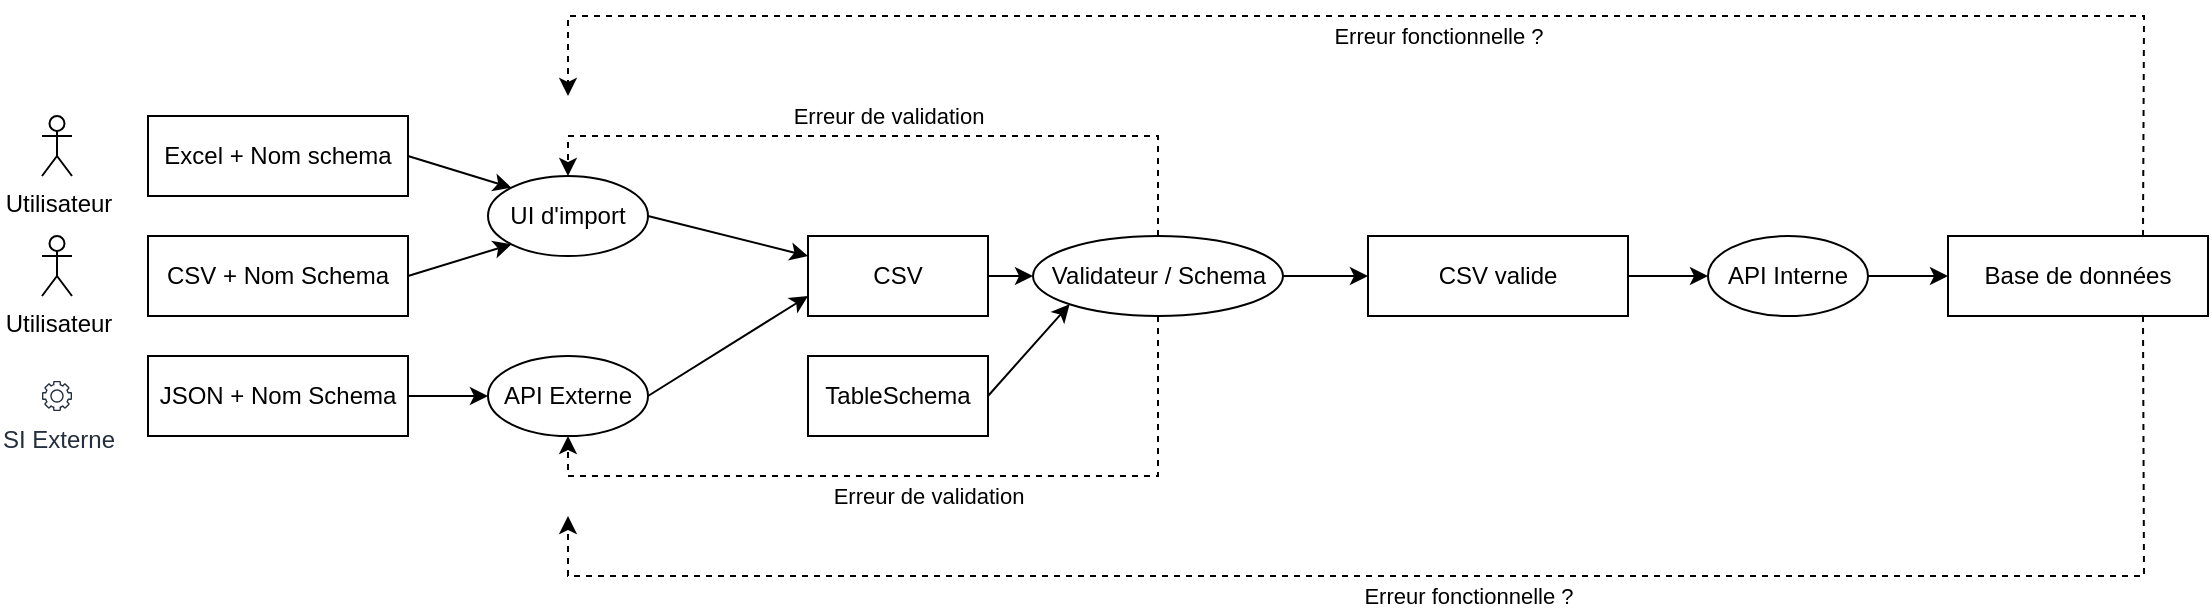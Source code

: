 <mxfile version="20.8.20" type="device" pages="5"><diagram name="Page-1" id="8YdELUABwPaGDXq4yQQc"><mxGraphModel dx="1194" dy="734" grid="1" gridSize="10" guides="1" tooltips="1" connect="1" arrows="1" fold="1" page="1" pageScale="1" pageWidth="827" pageHeight="1169" math="0" shadow="0"><root><mxCell id="0"/><mxCell id="1" parent="0"/><mxCell id="8DG0wCjtj7zLacKs4kEK-2" value="Excel + Nom schema" style="rounded=0;whiteSpace=wrap;html=1;" parent="1" vertex="1"><mxGeometry x="80" y="260" width="130" height="40" as="geometry"/></mxCell><mxCell id="8DG0wCjtj7zLacKs4kEK-29" value="CSV valide" style="rounded=0;whiteSpace=wrap;html=1;" parent="1" vertex="1"><mxGeometry x="690" y="320" width="130" height="40" as="geometry"/></mxCell><mxCell id="8DG0wCjtj7zLacKs4kEK-33" value="Base de données" style="rounded=0;whiteSpace=wrap;html=1;" parent="1" vertex="1"><mxGeometry x="980" y="320" width="130" height="40" as="geometry"/></mxCell><mxCell id="8DG0wCjtj7zLacKs4kEK-3" value="CSV + Nom Schema" style="rounded=0;whiteSpace=wrap;html=1;" parent="1" vertex="1"><mxGeometry x="80" y="320" width="130" height="40" as="geometry"/></mxCell><mxCell id="8DG0wCjtj7zLacKs4kEK-6" value="CSV" style="rounded=0;whiteSpace=wrap;html=1;" parent="1" vertex="1"><mxGeometry x="410" y="320" width="90" height="40" as="geometry"/></mxCell><mxCell id="8DG0wCjtj7zLacKs4kEK-16" value="TableSchema" style="rounded=0;whiteSpace=wrap;html=1;" parent="1" vertex="1"><mxGeometry x="410" y="380" width="90" height="40" as="geometry"/></mxCell><mxCell id="8DG0wCjtj7zLacKs4kEK-5" value="JSON + Nom Schema" style="rounded=0;whiteSpace=wrap;html=1;" parent="1" vertex="1"><mxGeometry x="80" y="380" width="130" height="40" as="geometry"/></mxCell><mxCell id="8DG0wCjtj7zLacKs4kEK-7" value="" style="endArrow=classic;html=1;rounded=0;exitX=1;exitY=0.5;exitDx=0;exitDy=0;entryX=0;entryY=0;entryDx=0;entryDy=0;" parent="1" source="8DG0wCjtj7zLacKs4kEK-2" target="8DG0wCjtj7zLacKs4kEK-12" edge="1"><mxGeometry width="50" height="50" relative="1" as="geometry"><mxPoint x="370" y="390" as="sourcePoint"/><mxPoint x="290" y="260" as="targetPoint"/></mxGeometry></mxCell><mxCell id="8DG0wCjtj7zLacKs4kEK-27" value="" style="endArrow=classic;html=1;rounded=0;exitX=1;exitY=0.5;exitDx=0;exitDy=0;entryX=0;entryY=0.5;entryDx=0;entryDy=0;" parent="1" source="8DG0wCjtj7zLacKs4kEK-17" target="8DG0wCjtj7zLacKs4kEK-29" edge="1"><mxGeometry width="50" height="50" relative="1" as="geometry"><mxPoint x="220" y="290" as="sourcePoint"/><mxPoint x="690" y="340" as="targetPoint"/></mxGeometry></mxCell><mxCell id="8DG0wCjtj7zLacKs4kEK-32" value="" style="endArrow=classic;html=1;rounded=0;exitX=1;exitY=0.5;exitDx=0;exitDy=0;entryX=0;entryY=0.5;entryDx=0;entryDy=0;" parent="1" source="8DG0wCjtj7zLacKs4kEK-29" target="8DG0wCjtj7zLacKs4kEK-31" edge="1"><mxGeometry width="50" height="50" relative="1" as="geometry"><mxPoint x="658" y="350" as="sourcePoint"/><mxPoint x="700" y="350" as="targetPoint"/></mxGeometry></mxCell><mxCell id="8DG0wCjtj7zLacKs4kEK-34" value="" style="endArrow=classic;html=1;rounded=0;exitX=1;exitY=0.5;exitDx=0;exitDy=0;entryX=0;entryY=0.5;entryDx=0;entryDy=0;" parent="1" source="8DG0wCjtj7zLacKs4kEK-31" target="8DG0wCjtj7zLacKs4kEK-33" edge="1"><mxGeometry width="50" height="50" relative="1" as="geometry"><mxPoint x="830" y="350" as="sourcePoint"/><mxPoint x="870" y="350" as="targetPoint"/></mxGeometry></mxCell><mxCell id="8DG0wCjtj7zLacKs4kEK-8" value="" style="endArrow=classic;html=1;rounded=0;exitX=1;exitY=0.5;exitDx=0;exitDy=0;entryX=0;entryY=1;entryDx=0;entryDy=0;" parent="1" source="8DG0wCjtj7zLacKs4kEK-3" target="8DG0wCjtj7zLacKs4kEK-12" edge="1"><mxGeometry width="50" height="50" relative="1" as="geometry"><mxPoint x="340" y="290" as="sourcePoint"/><mxPoint x="310" y="320" as="targetPoint"/></mxGeometry></mxCell><mxCell id="8DG0wCjtj7zLacKs4kEK-10" value="" style="endArrow=classic;html=1;rounded=0;entryX=0;entryY=0.5;entryDx=0;entryDy=0;exitX=1;exitY=0.5;exitDx=0;exitDy=0;" parent="1" source="8DG0wCjtj7zLacKs4kEK-5" target="8DG0wCjtj7zLacKs4kEK-13" edge="1"><mxGeometry width="50" height="50" relative="1" as="geometry"><mxPoint x="340" y="410" as="sourcePoint"/><mxPoint x="430" y="360" as="targetPoint"/></mxGeometry></mxCell><mxCell id="8DG0wCjtj7zLacKs4kEK-14" value="" style="endArrow=classic;html=1;rounded=0;entryX=0;entryY=0.75;entryDx=0;entryDy=0;exitX=1;exitY=0.5;exitDx=0;exitDy=0;" parent="1" source="8DG0wCjtj7zLacKs4kEK-13" target="8DG0wCjtj7zLacKs4kEK-6" edge="1"><mxGeometry width="50" height="50" relative="1" as="geometry"><mxPoint x="260" y="570" as="sourcePoint"/><mxPoint x="460" y="520" as="targetPoint"/></mxGeometry></mxCell><mxCell id="8DG0wCjtj7zLacKs4kEK-15" value="" style="endArrow=classic;html=1;rounded=0;entryX=0;entryY=0.25;entryDx=0;entryDy=0;exitX=1;exitY=0.5;exitDx=0;exitDy=0;" parent="1" source="8DG0wCjtj7zLacKs4kEK-12" target="8DG0wCjtj7zLacKs4kEK-6" edge="1"><mxGeometry width="50" height="50" relative="1" as="geometry"><mxPoint x="340" y="390" as="sourcePoint"/><mxPoint x="420" y="350" as="targetPoint"/></mxGeometry></mxCell><mxCell id="8DG0wCjtj7zLacKs4kEK-18" value="" style="endArrow=classic;html=1;rounded=0;entryX=0;entryY=1;entryDx=0;entryDy=0;exitX=1;exitY=0.5;exitDx=0;exitDy=0;" parent="1" source="8DG0wCjtj7zLacKs4kEK-16" target="8DG0wCjtj7zLacKs4kEK-17" edge="1"><mxGeometry width="50" height="50" relative="1" as="geometry"><mxPoint x="340" y="320" as="sourcePoint"/><mxPoint x="420" y="340" as="targetPoint"/></mxGeometry></mxCell><mxCell id="8DG0wCjtj7zLacKs4kEK-19" value="" style="endArrow=classic;html=1;rounded=0;entryX=0;entryY=0.5;entryDx=0;entryDy=0;exitX=1;exitY=0.5;exitDx=0;exitDy=0;" parent="1" source="8DG0wCjtj7zLacKs4kEK-6" target="8DG0wCjtj7zLacKs4kEK-17" edge="1"><mxGeometry width="50" height="50" relative="1" as="geometry"><mxPoint x="595" y="280" as="sourcePoint"/><mxPoint x="595" y="330" as="targetPoint"/></mxGeometry></mxCell><mxCell id="8DG0wCjtj7zLacKs4kEK-12" value="UI d'import" style="ellipse;whiteSpace=wrap;html=1;" parent="1" vertex="1"><mxGeometry x="250" y="290" width="80" height="40" as="geometry"/></mxCell><mxCell id="8DG0wCjtj7zLacKs4kEK-17" value="Validateur / Schema" style="ellipse;whiteSpace=wrap;html=1;" parent="1" vertex="1"><mxGeometry x="522.5" y="320" width="125" height="40" as="geometry"/></mxCell><mxCell id="8DG0wCjtj7zLacKs4kEK-13" value="API Externe" style="ellipse;whiteSpace=wrap;html=1;" parent="1" vertex="1"><mxGeometry x="250" y="380" width="80" height="40" as="geometry"/></mxCell><mxCell id="8DG0wCjtj7zLacKs4kEK-31" value="&lt;div&gt;API Interne&lt;/div&gt;" style="ellipse;whiteSpace=wrap;html=1;" parent="1" vertex="1"><mxGeometry x="860" y="320" width="80" height="40" as="geometry"/></mxCell><mxCell id="8DG0wCjtj7zLacKs4kEK-20" value="Utilisateur" style="shape=umlActor;verticalLabelPosition=bottom;verticalAlign=top;html=1;outlineConnect=0;aspect=fixed;" parent="1" vertex="1"><mxGeometry x="27" y="260" width="15" height="30" as="geometry"/></mxCell><mxCell id="8DG0wCjtj7zLacKs4kEK-22" value="Utilisateur" style="shape=umlActor;verticalLabelPosition=bottom;verticalAlign=top;html=1;outlineConnect=0;aspect=fixed;" parent="1" vertex="1"><mxGeometry x="27" y="320" width="15" height="30" as="geometry"/></mxCell><mxCell id="8DG0wCjtj7zLacKs4kEK-24" value="SI Externe" style="sketch=0;outlineConnect=0;fontColor=#232F3E;gradientColor=none;fillColor=#232F3D;strokeColor=none;dashed=0;verticalLabelPosition=bottom;verticalAlign=top;align=center;html=1;fontSize=12;fontStyle=0;aspect=fixed;pointerEvents=1;shape=mxgraph.aws4.gear;strokeWidth=1;" parent="1" vertex="1"><mxGeometry x="27" y="392.5" width="15" height="15" as="geometry"/></mxCell><mxCell id="8DG0wCjtj7zLacKs4kEK-25" value="Erreur de validation" style="endArrow=classic;html=1;rounded=0;entryX=0.5;entryY=0;entryDx=0;entryDy=0;exitX=0.5;exitY=0;exitDx=0;exitDy=0;dashed=1;" parent="1" source="8DG0wCjtj7zLacKs4kEK-17" target="8DG0wCjtj7zLacKs4kEK-12" edge="1"><mxGeometry x="0.014" y="-10" width="50" height="50" relative="1" as="geometry"><mxPoint x="570" y="442.5" as="sourcePoint"/><mxPoint x="620" y="392.5" as="targetPoint"/><Array as="points"><mxPoint x="585" y="270"/><mxPoint x="290" y="270"/></Array><mxPoint as="offset"/></mxGeometry></mxCell><mxCell id="8DG0wCjtj7zLacKs4kEK-26" value="Erreur de validation" style="endArrow=classic;html=1;rounded=0;entryX=0.5;entryY=1;entryDx=0;entryDy=0;exitX=0.5;exitY=1;exitDx=0;exitDy=0;dashed=1;" parent="1" source="8DG0wCjtj7zLacKs4kEK-17" target="8DG0wCjtj7zLacKs4kEK-13" edge="1"><mxGeometry x="-0.013" y="10" width="50" height="50" relative="1" as="geometry"><mxPoint x="639" y="336" as="sourcePoint"/><mxPoint x="300" y="300" as="targetPoint"/><Array as="points"><mxPoint x="585" y="440"/><mxPoint x="290" y="440"/></Array><mxPoint as="offset"/></mxGeometry></mxCell><mxCell id="8DG0wCjtj7zLacKs4kEK-35" value="Erreur fonctionnelle ?" style="endArrow=classic;html=1;rounded=0;exitX=0.75;exitY=1;exitDx=0;exitDy=0;dashed=1;" parent="1" source="8DG0wCjtj7zLacKs4kEK-33" edge="1"><mxGeometry x="-0.013" y="10" width="50" height="50" relative="1" as="geometry"><mxPoint x="595" y="370" as="sourcePoint"/><mxPoint x="290" y="460" as="targetPoint"/><Array as="points"><mxPoint x="1078" y="490"/><mxPoint x="290" y="490"/></Array><mxPoint as="offset"/></mxGeometry></mxCell><mxCell id="8DG0wCjtj7zLacKs4kEK-36" value="Erreur fonctionnelle ?" style="endArrow=classic;html=1;rounded=0;exitX=0.75;exitY=0;exitDx=0;exitDy=0;dashed=1;" parent="1" source="8DG0wCjtj7zLacKs4kEK-33" edge="1"><mxGeometry x="-0.013" y="10" width="50" height="50" relative="1" as="geometry"><mxPoint x="1078" y="80" as="sourcePoint"/><mxPoint x="290" y="250" as="targetPoint"/><Array as="points"><mxPoint x="1078" y="210"/><mxPoint x="290" y="210"/></Array><mxPoint as="offset"/></mxGeometry></mxCell></root></mxGraphModel></diagram><diagram name="Copy of Page-1" id="gmO-fipts1YGan292j3u"><mxGraphModel dx="1194" dy="734" grid="1" gridSize="10" guides="1" tooltips="1" connect="1" arrows="1" fold="1" page="1" pageScale="1" pageWidth="827" pageHeight="1169" math="0" shadow="0"><root><mxCell id="tznaN2Tlv0ZujPREHOSY-0"/><mxCell id="tznaN2Tlv0ZujPREHOSY-1" parent="tznaN2Tlv0ZujPREHOSY-0"/><mxCell id="IhmzN2Al29cmBSfJ8VG_-2" value="" style="rounded=1;whiteSpace=wrap;html=1;strokeWidth=1;opacity=50;fillColor=#ffe6cc;strokeColor=none;verticalAlign=top;spacingTop=-25;spacingLeft=55;" parent="tznaN2Tlv0ZujPREHOSY-1" vertex="1"><mxGeometry x="387.5" y="360" width="135" height="70" as="geometry"/></mxCell><mxCell id="IhmzN2Al29cmBSfJ8VG_-1" value="&lt;div&gt;PILOTE back-end&lt;br&gt;&lt;/div&gt;" style="rounded=1;whiteSpace=wrap;html=1;strokeWidth=1;opacity=50;fillColor=#d5e8d4;strokeColor=none;verticalAlign=top;spacingTop=-25;spacingLeft=55;" parent="tznaN2Tlv0ZujPREHOSY-1" vertex="1"><mxGeometry x="850" y="247.5" width="270" height="125" as="geometry"/></mxCell><mxCell id="IhmzN2Al29cmBSfJ8VG_-3" value="" style="rounded=1;whiteSpace=wrap;html=1;strokeWidth=1;opacity=50;fillColor=#e1d5e7;strokeColor=none;verticalAlign=top;spacingTop=-25;spacingLeft=55;" parent="tznaN2Tlv0ZujPREHOSY-1" vertex="1"><mxGeometry x="240" y="370" width="130" height="60" as="geometry"/></mxCell><mxCell id="IhmzN2Al29cmBSfJ8VG_-0" value="&lt;div&gt;PILOTE front-end&lt;br&gt;&lt;/div&gt;" style="rounded=1;whiteSpace=wrap;html=1;strokeWidth=1;opacity=50;fillColor=#ffe6cc;strokeColor=none;verticalAlign=top;spacingTop=-25;spacingLeft=55;" parent="tznaN2Tlv0ZujPREHOSY-1" vertex="1"><mxGeometry x="240" y="245" width="600" height="125" as="geometry"/></mxCell><mxCell id="tznaN2Tlv0ZujPREHOSY-2" value="Excel + Nom schema" style="rounded=0;whiteSpace=wrap;html=1;" parent="tznaN2Tlv0ZujPREHOSY-1" vertex="1"><mxGeometry x="80" y="260" width="130" height="40" as="geometry"/></mxCell><mxCell id="tznaN2Tlv0ZujPREHOSY-3" value="CSV valide" style="rounded=0;whiteSpace=wrap;html=1;" parent="tznaN2Tlv0ZujPREHOSY-1" vertex="1"><mxGeometry x="690" y="320" width="130" height="40" as="geometry"/></mxCell><mxCell id="tznaN2Tlv0ZujPREHOSY-4" value="Base de données" style="rounded=0;whiteSpace=wrap;html=1;" parent="tznaN2Tlv0ZujPREHOSY-1" vertex="1"><mxGeometry x="980" y="320" width="130" height="40" as="geometry"/></mxCell><mxCell id="tznaN2Tlv0ZujPREHOSY-5" value="CSV + Nom Schema" style="rounded=0;whiteSpace=wrap;html=1;" parent="tznaN2Tlv0ZujPREHOSY-1" vertex="1"><mxGeometry x="80" y="320" width="130" height="40" as="geometry"/></mxCell><mxCell id="tznaN2Tlv0ZujPREHOSY-6" value="CSV" style="rounded=0;whiteSpace=wrap;html=1;" parent="tznaN2Tlv0ZujPREHOSY-1" vertex="1"><mxGeometry x="410" y="320" width="90" height="40" as="geometry"/></mxCell><mxCell id="tznaN2Tlv0ZujPREHOSY-7" value="TableSchema" style="rounded=0;whiteSpace=wrap;html=1;" parent="tznaN2Tlv0ZujPREHOSY-1" vertex="1"><mxGeometry x="410" y="380" width="90" height="40" as="geometry"/></mxCell><mxCell id="tznaN2Tlv0ZujPREHOSY-8" value="JSON + Nom Schema" style="rounded=0;whiteSpace=wrap;html=1;" parent="tznaN2Tlv0ZujPREHOSY-1" vertex="1"><mxGeometry x="80" y="380" width="130" height="40" as="geometry"/></mxCell><mxCell id="tznaN2Tlv0ZujPREHOSY-9" value="" style="endArrow=classic;html=1;rounded=0;exitX=1;exitY=0.5;exitDx=0;exitDy=0;entryX=0;entryY=0;entryDx=0;entryDy=0;" parent="tznaN2Tlv0ZujPREHOSY-1" source="tznaN2Tlv0ZujPREHOSY-2" target="tznaN2Tlv0ZujPREHOSY-19" edge="1"><mxGeometry width="50" height="50" relative="1" as="geometry"><mxPoint x="370" y="390" as="sourcePoint"/><mxPoint x="290" y="260" as="targetPoint"/></mxGeometry></mxCell><mxCell id="tznaN2Tlv0ZujPREHOSY-10" value="" style="endArrow=classic;html=1;rounded=0;exitX=1;exitY=0.5;exitDx=0;exitDy=0;entryX=0;entryY=0.5;entryDx=0;entryDy=0;" parent="tznaN2Tlv0ZujPREHOSY-1" source="tznaN2Tlv0ZujPREHOSY-20" target="tznaN2Tlv0ZujPREHOSY-3" edge="1"><mxGeometry width="50" height="50" relative="1" as="geometry"><mxPoint x="220" y="290" as="sourcePoint"/><mxPoint x="690" y="340" as="targetPoint"/></mxGeometry></mxCell><mxCell id="tznaN2Tlv0ZujPREHOSY-11" value="" style="endArrow=classic;html=1;rounded=0;exitX=1;exitY=0.5;exitDx=0;exitDy=0;entryX=0;entryY=0.5;entryDx=0;entryDy=0;" parent="tznaN2Tlv0ZujPREHOSY-1" source="tznaN2Tlv0ZujPREHOSY-3" target="tznaN2Tlv0ZujPREHOSY-22" edge="1"><mxGeometry width="50" height="50" relative="1" as="geometry"><mxPoint x="658" y="350" as="sourcePoint"/><mxPoint x="700" y="350" as="targetPoint"/></mxGeometry></mxCell><mxCell id="tznaN2Tlv0ZujPREHOSY-12" value="" style="endArrow=classic;html=1;rounded=0;exitX=1;exitY=0.5;exitDx=0;exitDy=0;entryX=0;entryY=0.5;entryDx=0;entryDy=0;" parent="tznaN2Tlv0ZujPREHOSY-1" source="tznaN2Tlv0ZujPREHOSY-22" target="tznaN2Tlv0ZujPREHOSY-4" edge="1"><mxGeometry width="50" height="50" relative="1" as="geometry"><mxPoint x="830" y="350" as="sourcePoint"/><mxPoint x="870" y="350" as="targetPoint"/></mxGeometry></mxCell><mxCell id="tznaN2Tlv0ZujPREHOSY-13" value="" style="endArrow=classic;html=1;rounded=0;exitX=1;exitY=0.5;exitDx=0;exitDy=0;entryX=0;entryY=1;entryDx=0;entryDy=0;" parent="tznaN2Tlv0ZujPREHOSY-1" source="tznaN2Tlv0ZujPREHOSY-5" target="tznaN2Tlv0ZujPREHOSY-19" edge="1"><mxGeometry width="50" height="50" relative="1" as="geometry"><mxPoint x="340" y="290" as="sourcePoint"/><mxPoint x="310" y="320" as="targetPoint"/></mxGeometry></mxCell><mxCell id="tznaN2Tlv0ZujPREHOSY-14" value="" style="endArrow=classic;html=1;rounded=0;entryX=0;entryY=0.5;entryDx=0;entryDy=0;exitX=1;exitY=0.5;exitDx=0;exitDy=0;" parent="tznaN2Tlv0ZujPREHOSY-1" source="tznaN2Tlv0ZujPREHOSY-8" target="tznaN2Tlv0ZujPREHOSY-21" edge="1"><mxGeometry width="50" height="50" relative="1" as="geometry"><mxPoint x="340" y="410" as="sourcePoint"/><mxPoint x="430" y="360" as="targetPoint"/></mxGeometry></mxCell><mxCell id="tznaN2Tlv0ZujPREHOSY-15" value="" style="endArrow=classic;html=1;rounded=0;entryX=0;entryY=0.75;entryDx=0;entryDy=0;exitX=1;exitY=0.5;exitDx=0;exitDy=0;" parent="tznaN2Tlv0ZujPREHOSY-1" source="tznaN2Tlv0ZujPREHOSY-21" target="tznaN2Tlv0ZujPREHOSY-6" edge="1"><mxGeometry width="50" height="50" relative="1" as="geometry"><mxPoint x="260" y="570" as="sourcePoint"/><mxPoint x="460" y="520" as="targetPoint"/></mxGeometry></mxCell><mxCell id="tznaN2Tlv0ZujPREHOSY-16" value="" style="endArrow=classic;html=1;rounded=0;entryX=0;entryY=0.25;entryDx=0;entryDy=0;exitX=1;exitY=0.5;exitDx=0;exitDy=0;" parent="tznaN2Tlv0ZujPREHOSY-1" source="tznaN2Tlv0ZujPREHOSY-19" target="tznaN2Tlv0ZujPREHOSY-6" edge="1"><mxGeometry width="50" height="50" relative="1" as="geometry"><mxPoint x="340" y="390" as="sourcePoint"/><mxPoint x="420" y="350" as="targetPoint"/></mxGeometry></mxCell><mxCell id="tznaN2Tlv0ZujPREHOSY-17" value="" style="endArrow=classic;html=1;rounded=0;entryX=0;entryY=1;entryDx=0;entryDy=0;exitX=1;exitY=0.5;exitDx=0;exitDy=0;" parent="tznaN2Tlv0ZujPREHOSY-1" source="tznaN2Tlv0ZujPREHOSY-7" target="tznaN2Tlv0ZujPREHOSY-20" edge="1"><mxGeometry width="50" height="50" relative="1" as="geometry"><mxPoint x="340" y="320" as="sourcePoint"/><mxPoint x="420" y="340" as="targetPoint"/></mxGeometry></mxCell><mxCell id="tznaN2Tlv0ZujPREHOSY-18" value="" style="endArrow=classic;html=1;rounded=0;entryX=0;entryY=0.5;entryDx=0;entryDy=0;exitX=1;exitY=0.5;exitDx=0;exitDy=0;" parent="tznaN2Tlv0ZujPREHOSY-1" source="tznaN2Tlv0ZujPREHOSY-6" target="tznaN2Tlv0ZujPREHOSY-20" edge="1"><mxGeometry width="50" height="50" relative="1" as="geometry"><mxPoint x="595" y="280" as="sourcePoint"/><mxPoint x="595" y="330" as="targetPoint"/></mxGeometry></mxCell><mxCell id="tznaN2Tlv0ZujPREHOSY-19" value="UI d'import" style="ellipse;whiteSpace=wrap;html=1;" parent="tznaN2Tlv0ZujPREHOSY-1" vertex="1"><mxGeometry x="250" y="290" width="80" height="40" as="geometry"/></mxCell><mxCell id="tznaN2Tlv0ZujPREHOSY-20" value="Validateur / Schema" style="ellipse;whiteSpace=wrap;html=1;" parent="tznaN2Tlv0ZujPREHOSY-1" vertex="1"><mxGeometry x="522.5" y="320" width="125" height="40" as="geometry"/></mxCell><mxCell id="tznaN2Tlv0ZujPREHOSY-21" value="API Externe" style="ellipse;whiteSpace=wrap;html=1;" parent="tznaN2Tlv0ZujPREHOSY-1" vertex="1"><mxGeometry x="250" y="380" width="80" height="40" as="geometry"/></mxCell><mxCell id="tznaN2Tlv0ZujPREHOSY-22" value="&lt;div&gt;API Interne&lt;/div&gt;" style="ellipse;whiteSpace=wrap;html=1;" parent="tznaN2Tlv0ZujPREHOSY-1" vertex="1"><mxGeometry x="860" y="320" width="80" height="40" as="geometry"/></mxCell><mxCell id="tznaN2Tlv0ZujPREHOSY-23" value="Utilisateur" style="shape=umlActor;verticalLabelPosition=bottom;verticalAlign=top;html=1;outlineConnect=0;aspect=fixed;" parent="tznaN2Tlv0ZujPREHOSY-1" vertex="1"><mxGeometry x="27" y="260" width="15" height="30" as="geometry"/></mxCell><mxCell id="tznaN2Tlv0ZujPREHOSY-24" value="Utilisateur" style="shape=umlActor;verticalLabelPosition=bottom;verticalAlign=top;html=1;outlineConnect=0;aspect=fixed;" parent="tznaN2Tlv0ZujPREHOSY-1" vertex="1"><mxGeometry x="27" y="320" width="15" height="30" as="geometry"/></mxCell><mxCell id="tznaN2Tlv0ZujPREHOSY-25" value="SI Externe" style="sketch=0;outlineConnect=0;fontColor=#232F3E;gradientColor=none;fillColor=#232F3D;strokeColor=none;dashed=0;verticalLabelPosition=bottom;verticalAlign=top;align=center;html=1;fontSize=12;fontStyle=0;aspect=fixed;pointerEvents=1;shape=mxgraph.aws4.gear;strokeWidth=1;" parent="tznaN2Tlv0ZujPREHOSY-1" vertex="1"><mxGeometry x="27" y="392.5" width="15" height="15" as="geometry"/></mxCell><mxCell id="tznaN2Tlv0ZujPREHOSY-26" value="Erreur de validation" style="endArrow=classic;html=1;rounded=0;entryX=0.5;entryY=0;entryDx=0;entryDy=0;exitX=0.5;exitY=0;exitDx=0;exitDy=0;dashed=1;" parent="tznaN2Tlv0ZujPREHOSY-1" source="tznaN2Tlv0ZujPREHOSY-20" target="tznaN2Tlv0ZujPREHOSY-19" edge="1"><mxGeometry x="0.014" y="-10" width="50" height="50" relative="1" as="geometry"><mxPoint x="570" y="442.5" as="sourcePoint"/><mxPoint x="620" y="392.5" as="targetPoint"/><Array as="points"><mxPoint x="585" y="270"/><mxPoint x="290" y="270"/></Array><mxPoint as="offset"/></mxGeometry></mxCell><mxCell id="tznaN2Tlv0ZujPREHOSY-27" value="Erreur de validation" style="endArrow=classic;html=1;rounded=0;entryX=0.5;entryY=1;entryDx=0;entryDy=0;exitX=0.5;exitY=1;exitDx=0;exitDy=0;dashed=1;" parent="tznaN2Tlv0ZujPREHOSY-1" source="tznaN2Tlv0ZujPREHOSY-20" target="tznaN2Tlv0ZujPREHOSY-21" edge="1"><mxGeometry x="-0.013" y="10" width="50" height="50" relative="1" as="geometry"><mxPoint x="639" y="336" as="sourcePoint"/><mxPoint x="300" y="300" as="targetPoint"/><Array as="points"><mxPoint x="585" y="440"/><mxPoint x="290" y="440"/></Array><mxPoint as="offset"/></mxGeometry></mxCell><mxCell id="tznaN2Tlv0ZujPREHOSY-28" value="Erreur fonctionnelle ?" style="endArrow=classic;html=1;rounded=0;exitX=0.75;exitY=1;exitDx=0;exitDy=0;dashed=1;" parent="tznaN2Tlv0ZujPREHOSY-1" source="tznaN2Tlv0ZujPREHOSY-4" edge="1"><mxGeometry x="-0.013" y="10" width="50" height="50" relative="1" as="geometry"><mxPoint x="595" y="370" as="sourcePoint"/><mxPoint x="290" y="460" as="targetPoint"/><Array as="points"><mxPoint x="1078" y="490"/><mxPoint x="290" y="490"/></Array><mxPoint as="offset"/></mxGeometry></mxCell><mxCell id="tznaN2Tlv0ZujPREHOSY-29" value="Erreur fonctionnelle ?" style="endArrow=classic;html=1;rounded=0;exitX=0.75;exitY=0;exitDx=0;exitDy=0;dashed=1;" parent="tznaN2Tlv0ZujPREHOSY-1" source="tznaN2Tlv0ZujPREHOSY-4" edge="1"><mxGeometry x="-0.013" y="10" width="50" height="50" relative="1" as="geometry"><mxPoint x="1078" y="80" as="sourcePoint"/><mxPoint x="290" y="250" as="targetPoint"/><Array as="points"><mxPoint x="1078" y="210"/><mxPoint x="290" y="210"/></Array><mxPoint as="offset"/></mxGeometry></mxCell></root></mxGraphModel></diagram><diagram name="Périmètre du POC" id="we-kLPcGvBRlaH1FtHF8"><mxGraphModel dx="1194" dy="734" grid="1" gridSize="10" guides="1" tooltips="1" connect="1" arrows="1" fold="1" page="1" pageScale="1" pageWidth="827" pageHeight="1169" math="0" shadow="0"><root><mxCell id="iAGFrxguKSAc1Ns1Lroi-0"/><mxCell id="iAGFrxguKSAc1Ns1Lroi-1" parent="iAGFrxguKSAc1Ns1Lroi-0"/><mxCell id="adugyNC9QhBE9vz_xQNw-0" value="" style="rounded=0;whiteSpace=wrap;html=1;strokeWidth=1;fillColor=#C0D1BF;strokeColor=none;opacity=20;" parent="iAGFrxguKSAc1Ns1Lroi-1" vertex="1"><mxGeometry x="70" y="150" width="1060" height="390" as="geometry"/></mxCell><mxCell id="adugyNC9QhBE9vz_xQNw-2" value="Périmètre complet" style="rounded=0;whiteSpace=wrap;html=1;strokeWidth=1;fillColor=#C0D1BF;strokeColor=none;opacity=20;" parent="iAGFrxguKSAc1Ns1Lroi-1" vertex="1"><mxGeometry x="430" y="610" width="160" height="40" as="geometry"/></mxCell><mxCell id="UfVzfJ4jD-cTC93A5h6_-0" value="" style="rounded=0;whiteSpace=wrap;html=1;strokeWidth=1;fillColor=#d5e8d4;strokeColor=none;opacity=50;" parent="iAGFrxguKSAc1Ns1Lroi-1" vertex="1"><mxGeometry x="70" y="312" width="170" height="58" as="geometry"/></mxCell><mxCell id="q_dmQgCwqiKLKWRLgE7H-0" value="POC - périmètre 2" style="rounded=0;whiteSpace=wrap;html=1;strokeWidth=1;fillColor=#d5e8d4;strokeColor=none;opacity=50;" parent="iAGFrxguKSAc1Ns1Lroi-1" vertex="1"><mxGeometry x="250" y="610" width="160" height="40" as="geometry"/></mxCell><mxCell id="UfVzfJ4jD-cTC93A5h6_-1" value="" style="rounded=0;whiteSpace=wrap;html=1;strokeWidth=1;fillColor=#d5e8d4;strokeColor=none;opacity=50;" parent="iAGFrxguKSAc1Ns1Lroi-1" vertex="1"><mxGeometry x="240" y="280" width="130" height="90" as="geometry"/></mxCell><mxCell id="UfVzfJ4jD-cTC93A5h6_-2" value="" style="rounded=0;whiteSpace=wrap;html=1;strokeWidth=1;fillColor=#C0D1BF;strokeColor=none;opacity=50;" parent="iAGFrxguKSAc1Ns1Lroi-1" vertex="1"><mxGeometry x="370" y="280" width="290" height="150" as="geometry"/></mxCell><mxCell id="adugyNC9QhBE9vz_xQNw-1" value="POC - périmètre 1" style="rounded=0;whiteSpace=wrap;html=1;strokeWidth=1;fillColor=#C0D1BF;strokeColor=none;opacity=50;" parent="iAGFrxguKSAc1Ns1Lroi-1" vertex="1"><mxGeometry x="70" y="610" width="160" height="40" as="geometry"/></mxCell><mxCell id="iAGFrxguKSAc1Ns1Lroi-2" value="Excel + Nom schema" style="rounded=0;whiteSpace=wrap;html=1;" parent="iAGFrxguKSAc1Ns1Lroi-1" vertex="1"><mxGeometry x="80" y="260" width="130" height="40" as="geometry"/></mxCell><mxCell id="iAGFrxguKSAc1Ns1Lroi-3" value="CSV valide" style="rounded=0;whiteSpace=wrap;html=1;" parent="iAGFrxguKSAc1Ns1Lroi-1" vertex="1"><mxGeometry x="690" y="320" width="130" height="40" as="geometry"/></mxCell><mxCell id="iAGFrxguKSAc1Ns1Lroi-4" value="Base de données" style="rounded=0;whiteSpace=wrap;html=1;" parent="iAGFrxguKSAc1Ns1Lroi-1" vertex="1"><mxGeometry x="980" y="320" width="130" height="40" as="geometry"/></mxCell><mxCell id="iAGFrxguKSAc1Ns1Lroi-5" value="CSV + Nom Schema" style="rounded=0;whiteSpace=wrap;html=1;" parent="iAGFrxguKSAc1Ns1Lroi-1" vertex="1"><mxGeometry x="80" y="320" width="130" height="40" as="geometry"/></mxCell><mxCell id="iAGFrxguKSAc1Ns1Lroi-6" value="CSV" style="rounded=0;whiteSpace=wrap;html=1;" parent="iAGFrxguKSAc1Ns1Lroi-1" vertex="1"><mxGeometry x="410" y="320" width="90" height="40" as="geometry"/></mxCell><mxCell id="iAGFrxguKSAc1Ns1Lroi-7" value="TableSchema" style="rounded=0;whiteSpace=wrap;html=1;" parent="iAGFrxguKSAc1Ns1Lroi-1" vertex="1"><mxGeometry x="410" y="380" width="90" height="40" as="geometry"/></mxCell><mxCell id="iAGFrxguKSAc1Ns1Lroi-8" value="JSON + Nom Schema" style="rounded=0;whiteSpace=wrap;html=1;" parent="iAGFrxguKSAc1Ns1Lroi-1" vertex="1"><mxGeometry x="80" y="380" width="130" height="40" as="geometry"/></mxCell><mxCell id="iAGFrxguKSAc1Ns1Lroi-9" value="" style="endArrow=classic;html=1;rounded=0;exitX=1;exitY=0.5;exitDx=0;exitDy=0;entryX=0;entryY=0;entryDx=0;entryDy=0;" parent="iAGFrxguKSAc1Ns1Lroi-1" source="iAGFrxguKSAc1Ns1Lroi-2" target="iAGFrxguKSAc1Ns1Lroi-19" edge="1"><mxGeometry width="50" height="50" relative="1" as="geometry"><mxPoint x="370" y="390" as="sourcePoint"/><mxPoint x="290" y="260" as="targetPoint"/></mxGeometry></mxCell><mxCell id="iAGFrxguKSAc1Ns1Lroi-10" value="" style="endArrow=classic;html=1;rounded=0;exitX=1;exitY=0.5;exitDx=0;exitDy=0;entryX=0;entryY=0.5;entryDx=0;entryDy=0;" parent="iAGFrxguKSAc1Ns1Lroi-1" source="iAGFrxguKSAc1Ns1Lroi-20" target="iAGFrxguKSAc1Ns1Lroi-3" edge="1"><mxGeometry width="50" height="50" relative="1" as="geometry"><mxPoint x="220" y="290" as="sourcePoint"/><mxPoint x="690" y="340" as="targetPoint"/></mxGeometry></mxCell><mxCell id="iAGFrxguKSAc1Ns1Lroi-11" value="" style="endArrow=classic;html=1;rounded=0;exitX=1;exitY=0.5;exitDx=0;exitDy=0;entryX=0;entryY=0.5;entryDx=0;entryDy=0;" parent="iAGFrxguKSAc1Ns1Lroi-1" source="iAGFrxguKSAc1Ns1Lroi-3" target="iAGFrxguKSAc1Ns1Lroi-22" edge="1"><mxGeometry width="50" height="50" relative="1" as="geometry"><mxPoint x="658" y="350" as="sourcePoint"/><mxPoint x="700" y="350" as="targetPoint"/></mxGeometry></mxCell><mxCell id="iAGFrxguKSAc1Ns1Lroi-12" value="" style="endArrow=classic;html=1;rounded=0;exitX=1;exitY=0.5;exitDx=0;exitDy=0;entryX=0;entryY=0.5;entryDx=0;entryDy=0;" parent="iAGFrxguKSAc1Ns1Lroi-1" source="iAGFrxguKSAc1Ns1Lroi-22" target="iAGFrxguKSAc1Ns1Lroi-4" edge="1"><mxGeometry width="50" height="50" relative="1" as="geometry"><mxPoint x="830" y="350" as="sourcePoint"/><mxPoint x="870" y="350" as="targetPoint"/></mxGeometry></mxCell><mxCell id="iAGFrxguKSAc1Ns1Lroi-13" value="" style="endArrow=classic;html=1;rounded=0;exitX=1;exitY=0.5;exitDx=0;exitDy=0;entryX=0;entryY=1;entryDx=0;entryDy=0;" parent="iAGFrxguKSAc1Ns1Lroi-1" source="iAGFrxguKSAc1Ns1Lroi-5" target="iAGFrxguKSAc1Ns1Lroi-19" edge="1"><mxGeometry width="50" height="50" relative="1" as="geometry"><mxPoint x="340" y="290" as="sourcePoint"/><mxPoint x="310" y="320" as="targetPoint"/></mxGeometry></mxCell><mxCell id="iAGFrxguKSAc1Ns1Lroi-14" value="" style="endArrow=classic;html=1;rounded=0;entryX=0;entryY=0.5;entryDx=0;entryDy=0;exitX=1;exitY=0.5;exitDx=0;exitDy=0;" parent="iAGFrxguKSAc1Ns1Lroi-1" source="iAGFrxguKSAc1Ns1Lroi-8" target="iAGFrxguKSAc1Ns1Lroi-21" edge="1"><mxGeometry width="50" height="50" relative="1" as="geometry"><mxPoint x="340" y="410" as="sourcePoint"/><mxPoint x="430" y="360" as="targetPoint"/></mxGeometry></mxCell><mxCell id="iAGFrxguKSAc1Ns1Lroi-15" value="" style="endArrow=classic;html=1;rounded=0;entryX=0;entryY=0.75;entryDx=0;entryDy=0;exitX=1;exitY=0.5;exitDx=0;exitDy=0;" parent="iAGFrxguKSAc1Ns1Lroi-1" source="iAGFrxguKSAc1Ns1Lroi-21" target="iAGFrxguKSAc1Ns1Lroi-6" edge="1"><mxGeometry width="50" height="50" relative="1" as="geometry"><mxPoint x="260" y="570" as="sourcePoint"/><mxPoint x="460" y="520" as="targetPoint"/></mxGeometry></mxCell><mxCell id="iAGFrxguKSAc1Ns1Lroi-16" value="" style="endArrow=classic;html=1;rounded=0;entryX=0;entryY=0.25;entryDx=0;entryDy=0;exitX=1;exitY=0.5;exitDx=0;exitDy=0;" parent="iAGFrxguKSAc1Ns1Lroi-1" source="iAGFrxguKSAc1Ns1Lroi-19" target="iAGFrxguKSAc1Ns1Lroi-6" edge="1"><mxGeometry width="50" height="50" relative="1" as="geometry"><mxPoint x="340" y="390" as="sourcePoint"/><mxPoint x="420" y="350" as="targetPoint"/></mxGeometry></mxCell><mxCell id="iAGFrxguKSAc1Ns1Lroi-17" value="" style="endArrow=classic;html=1;rounded=0;entryX=0;entryY=1;entryDx=0;entryDy=0;exitX=1;exitY=0.5;exitDx=0;exitDy=0;" parent="iAGFrxguKSAc1Ns1Lroi-1" source="iAGFrxguKSAc1Ns1Lroi-7" target="iAGFrxguKSAc1Ns1Lroi-20" edge="1"><mxGeometry width="50" height="50" relative="1" as="geometry"><mxPoint x="340" y="320" as="sourcePoint"/><mxPoint x="420" y="340" as="targetPoint"/></mxGeometry></mxCell><mxCell id="iAGFrxguKSAc1Ns1Lroi-18" value="" style="endArrow=classic;html=1;rounded=0;entryX=0;entryY=0.5;entryDx=0;entryDy=0;exitX=1;exitY=0.5;exitDx=0;exitDy=0;" parent="iAGFrxguKSAc1Ns1Lroi-1" source="iAGFrxguKSAc1Ns1Lroi-6" target="iAGFrxguKSAc1Ns1Lroi-20" edge="1"><mxGeometry width="50" height="50" relative="1" as="geometry"><mxPoint x="595" y="280" as="sourcePoint"/><mxPoint x="595" y="330" as="targetPoint"/></mxGeometry></mxCell><mxCell id="iAGFrxguKSAc1Ns1Lroi-19" value="UI d'import" style="ellipse;whiteSpace=wrap;html=1;" parent="iAGFrxguKSAc1Ns1Lroi-1" vertex="1"><mxGeometry x="250" y="290" width="80" height="40" as="geometry"/></mxCell><mxCell id="iAGFrxguKSAc1Ns1Lroi-20" value="Validateur / Schema" style="ellipse;whiteSpace=wrap;html=1;" parent="iAGFrxguKSAc1Ns1Lroi-1" vertex="1"><mxGeometry x="522.5" y="320" width="125" height="40" as="geometry"/></mxCell><mxCell id="iAGFrxguKSAc1Ns1Lroi-21" value="API Externe" style="ellipse;whiteSpace=wrap;html=1;" parent="iAGFrxguKSAc1Ns1Lroi-1" vertex="1"><mxGeometry x="250" y="380" width="80" height="40" as="geometry"/></mxCell><mxCell id="iAGFrxguKSAc1Ns1Lroi-22" value="&lt;div&gt;API Interne&lt;/div&gt;" style="ellipse;whiteSpace=wrap;html=1;" parent="iAGFrxguKSAc1Ns1Lroi-1" vertex="1"><mxGeometry x="860" y="320" width="80" height="40" as="geometry"/></mxCell><mxCell id="iAGFrxguKSAc1Ns1Lroi-23" value="Utilisateur" style="shape=umlActor;verticalLabelPosition=bottom;verticalAlign=top;html=1;outlineConnect=0;aspect=fixed;" parent="iAGFrxguKSAc1Ns1Lroi-1" vertex="1"><mxGeometry x="27" y="260" width="15" height="30" as="geometry"/></mxCell><mxCell id="iAGFrxguKSAc1Ns1Lroi-24" value="Utilisateur" style="shape=umlActor;verticalLabelPosition=bottom;verticalAlign=top;html=1;outlineConnect=0;aspect=fixed;" parent="iAGFrxguKSAc1Ns1Lroi-1" vertex="1"><mxGeometry x="27" y="320" width="15" height="30" as="geometry"/></mxCell><mxCell id="iAGFrxguKSAc1Ns1Lroi-25" value="SI Externe" style="sketch=0;outlineConnect=0;fontColor=#232F3E;gradientColor=none;fillColor=#232F3D;strokeColor=none;dashed=0;verticalLabelPosition=bottom;verticalAlign=top;align=center;html=1;fontSize=12;fontStyle=0;aspect=fixed;pointerEvents=1;shape=mxgraph.aws4.gear;strokeWidth=1;" parent="iAGFrxguKSAc1Ns1Lroi-1" vertex="1"><mxGeometry x="27" y="392.5" width="15" height="15" as="geometry"/></mxCell><mxCell id="iAGFrxguKSAc1Ns1Lroi-26" value="Erreur de validation" style="endArrow=classic;html=1;rounded=0;entryX=0.5;entryY=0;entryDx=0;entryDy=0;exitX=0.5;exitY=0;exitDx=0;exitDy=0;dashed=1;" parent="iAGFrxguKSAc1Ns1Lroi-1" source="iAGFrxguKSAc1Ns1Lroi-20" target="iAGFrxguKSAc1Ns1Lroi-19" edge="1"><mxGeometry x="0.014" y="-10" width="50" height="50" relative="1" as="geometry"><mxPoint x="570" y="442.5" as="sourcePoint"/><mxPoint x="620" y="392.5" as="targetPoint"/><Array as="points"><mxPoint x="585" y="270"/><mxPoint x="290" y="270"/></Array><mxPoint as="offset"/></mxGeometry></mxCell><mxCell id="iAGFrxguKSAc1Ns1Lroi-27" value="Erreur de validation" style="endArrow=classic;html=1;rounded=0;entryX=0.5;entryY=1;entryDx=0;entryDy=0;exitX=0.5;exitY=1;exitDx=0;exitDy=0;dashed=1;" parent="iAGFrxguKSAc1Ns1Lroi-1" source="iAGFrxguKSAc1Ns1Lroi-20" target="iAGFrxguKSAc1Ns1Lroi-21" edge="1"><mxGeometry x="-0.013" y="10" width="50" height="50" relative="1" as="geometry"><mxPoint x="639" y="336" as="sourcePoint"/><mxPoint x="300" y="300" as="targetPoint"/><Array as="points"><mxPoint x="585" y="440"/><mxPoint x="290" y="440"/></Array><mxPoint as="offset"/></mxGeometry></mxCell><mxCell id="iAGFrxguKSAc1Ns1Lroi-28" value="Erreur fonctionnelle ?" style="endArrow=classic;html=1;rounded=0;exitX=0.75;exitY=1;exitDx=0;exitDy=0;dashed=1;" parent="iAGFrxguKSAc1Ns1Lroi-1" source="iAGFrxguKSAc1Ns1Lroi-4" edge="1"><mxGeometry x="-0.013" y="10" width="50" height="50" relative="1" as="geometry"><mxPoint x="595" y="370" as="sourcePoint"/><mxPoint x="290" y="460" as="targetPoint"/><Array as="points"><mxPoint x="1078" y="490"/><mxPoint x="290" y="490"/></Array><mxPoint as="offset"/></mxGeometry></mxCell><mxCell id="iAGFrxguKSAc1Ns1Lroi-29" value="Erreur fonctionnelle ?" style="endArrow=classic;html=1;rounded=0;exitX=0.75;exitY=0;exitDx=0;exitDy=0;dashed=1;" parent="iAGFrxguKSAc1Ns1Lroi-1" source="iAGFrxguKSAc1Ns1Lroi-4" edge="1"><mxGeometry x="-0.013" y="10" width="50" height="50" relative="1" as="geometry"><mxPoint x="1078" y="80" as="sourcePoint"/><mxPoint x="290" y="250" as="targetPoint"/><Array as="points"><mxPoint x="1078" y="210"/><mxPoint x="290" y="210"/></Array><mxPoint as="offset"/></mxGeometry></mxCell></root></mxGraphModel></diagram><diagram name="with_errors" id="bMNVJin4CrwdV2fLz8Ye"><mxGraphModel dx="1711" dy="544" grid="1" gridSize="10" guides="1" tooltips="1" connect="1" arrows="1" fold="1" page="1" pageScale="1" pageWidth="827" pageHeight="1169" math="0" shadow="0"><root><mxCell id="LMwrLNK4luPhQKT1thzv-0"/><mxCell id="LMwrLNK4luPhQKT1thzv-1" parent="LMwrLNK4luPhQKT1thzv-0"/><mxCell id="hfhUP_r6ksHclbHj0uun-0" value="" style="endArrow=none;html=1;rounded=0;entryX=0;entryY=0;entryDx=0;entryDy=0;exitX=1;exitY=0.5;exitDx=0;exitDy=0;startArrow=classic;startFill=1;endFill=0;" edge="1" parent="LMwrLNK4luPhQKT1thzv-1"><mxGeometry width="50" height="50" relative="1" as="geometry"><mxPoint x="215" y="317" as="sourcePoint"/><mxPoint x="260" y="333" as="targetPoint"/></mxGeometry></mxCell><mxCell id="OcoBd39PaVo_JU02DHnJ-1" value="" style="rounded=1;whiteSpace=wrap;html=1;fontSize=16;fillColor=#808080;opacity=20;" vertex="1" parent="LMwrLNK4luPhQKT1thzv-1"><mxGeometry x="280" y="520" width="580" height="180" as="geometry"/></mxCell><mxCell id="LMwrLNK4luPhQKT1thzv-2" value="Excel + Nom schema" style="rounded=0;whiteSpace=wrap;html=1;" vertex="1" parent="LMwrLNK4luPhQKT1thzv-1"><mxGeometry x="-30" y="250" width="130" height="40" as="geometry"/></mxCell><mxCell id="xoDqM5o-0Q4BXHOqQB23-16" value="Format de données" style="rounded=0;whiteSpace=wrap;html=1;" vertex="1" parent="LMwrLNK4luPhQKT1thzv-1"><mxGeometry x="340" y="570" width="130" height="40" as="geometry"/></mxCell><mxCell id="LMwrLNK4luPhQKT1thzv-5" value="CSV + Nom Schema" style="rounded=0;whiteSpace=wrap;html=1;" vertex="1" parent="LMwrLNK4luPhQKT1thzv-1"><mxGeometry x="-30" y="310" width="130" height="40" as="geometry"/></mxCell><mxCell id="LMwrLNK4luPhQKT1thzv-6" value="CSV" style="rounded=0;whiteSpace=wrap;html=1;" vertex="1" parent="LMwrLNK4luPhQKT1thzv-1"><mxGeometry x="380" y="320" width="90" height="40" as="geometry"/></mxCell><mxCell id="xoDqM5o-0Q4BXHOqQB23-10" value="Données dans la db" style="rounded=0;whiteSpace=wrap;html=1;" vertex="1" parent="LMwrLNK4luPhQKT1thzv-1"><mxGeometry x="1140" y="320" width="90" height="40" as="geometry"/></mxCell><mxCell id="LMwrLNK4luPhQKT1thzv-8" value="JSON + Nom Schema" style="rounded=0;whiteSpace=wrap;html=1;" vertex="1" parent="LMwrLNK4luPhQKT1thzv-1"><mxGeometry x="-30" y="440" width="130" height="40" as="geometry"/></mxCell><mxCell id="LMwrLNK4luPhQKT1thzv-9" value="" style="endArrow=classic;html=1;rounded=0;exitX=1;exitY=0.5;exitDx=0;exitDy=0;entryX=0;entryY=0;entryDx=0;entryDy=0;" edge="1" parent="LMwrLNK4luPhQKT1thzv-1" source="LMwrLNK4luPhQKT1thzv-2" target="LMwrLNK4luPhQKT1thzv-19"><mxGeometry width="50" height="50" relative="1" as="geometry"><mxPoint x="370" y="390" as="sourcePoint"/><mxPoint x="290" y="260" as="targetPoint"/></mxGeometry></mxCell><mxCell id="LMwrLNK4luPhQKT1thzv-10" value="" style="endArrow=classic;html=1;rounded=0;exitX=1;exitY=0.5;exitDx=0;exitDy=0;entryX=0;entryY=0.5;entryDx=0;entryDy=0;" edge="1" parent="LMwrLNK4luPhQKT1thzv-1" source="LMwrLNK4luPhQKT1thzv-20" target="xoDqM5o-0Q4BXHOqQB23-4"><mxGeometry width="50" height="50" relative="1" as="geometry"><mxPoint x="220" y="290" as="sourcePoint"/><mxPoint x="690" y="340.0" as="targetPoint"/></mxGeometry></mxCell><mxCell id="LMwrLNK4luPhQKT1thzv-11" value="" style="endArrow=classic;html=1;rounded=0;exitX=1;exitY=0.5;exitDx=0;exitDy=0;entryX=0;entryY=0.5;entryDx=0;entryDy=0;" edge="1" parent="LMwrLNK4luPhQKT1thzv-1" source="xoDqM5o-0Q4BXHOqQB23-4" target="LMwrLNK4luPhQKT1thzv-22"><mxGeometry width="50" height="50" relative="1" as="geometry"><mxPoint x="820" y="340.0" as="sourcePoint"/><mxPoint x="700" y="350" as="targetPoint"/></mxGeometry></mxCell><mxCell id="LMwrLNK4luPhQKT1thzv-12" value="" style="endArrow=classic;html=1;rounded=0;exitX=1;exitY=0.5;exitDx=0;exitDy=0;entryX=0;entryY=0.5;entryDx=0;entryDy=0;" edge="1" parent="LMwrLNK4luPhQKT1thzv-1" source="LMwrLNK4luPhQKT1thzv-22" target="xoDqM5o-0Q4BXHOqQB23-8"><mxGeometry width="50" height="50" relative="1" as="geometry"><mxPoint x="830" y="350" as="sourcePoint"/><mxPoint x="980" y="340" as="targetPoint"/></mxGeometry></mxCell><mxCell id="LMwrLNK4luPhQKT1thzv-13" value="" style="endArrow=classic;html=1;rounded=0;exitX=1;exitY=0.5;exitDx=0;exitDy=0;entryX=0;entryY=1;entryDx=0;entryDy=0;" edge="1" parent="LMwrLNK4luPhQKT1thzv-1" source="LMwrLNK4luPhQKT1thzv-5" target="LMwrLNK4luPhQKT1thzv-19"><mxGeometry width="50" height="50" relative="1" as="geometry"><mxPoint x="340" y="290" as="sourcePoint"/><mxPoint x="310" y="320" as="targetPoint"/></mxGeometry></mxCell><mxCell id="LMwrLNK4luPhQKT1thzv-14" value="" style="endArrow=classic;html=1;rounded=0;entryX=0;entryY=1;entryDx=0;entryDy=0;exitX=1;exitY=0.5;exitDx=0;exitDy=0;" edge="1" parent="LMwrLNK4luPhQKT1thzv-1" source="LMwrLNK4luPhQKT1thzv-8" target="LMwrLNK4luPhQKT1thzv-21"><mxGeometry width="50" height="50" relative="1" as="geometry"><mxPoint x="340" y="410" as="sourcePoint"/><mxPoint x="430" y="360" as="targetPoint"/></mxGeometry></mxCell><mxCell id="LMwrLNK4luPhQKT1thzv-15" value="" style="endArrow=classic;html=1;rounded=0;entryX=0;entryY=0.5;entryDx=0;entryDy=0;exitX=1;exitY=0.5;exitDx=0;exitDy=0;" edge="1" parent="LMwrLNK4luPhQKT1thzv-1" source="LMwrLNK4luPhQKT1thzv-21" target="LMwrLNK4luPhQKT1thzv-6"><mxGeometry width="50" height="50" relative="1" as="geometry"><mxPoint x="260" y="570" as="sourcePoint"/><mxPoint x="460" y="520" as="targetPoint"/></mxGeometry></mxCell><mxCell id="xoDqM5o-0Q4BXHOqQB23-11" value="" style="endArrow=classic;html=1;rounded=0;entryX=0;entryY=0.5;entryDx=0;entryDy=0;exitX=1;exitY=0.5;exitDx=0;exitDy=0;" edge="1" target="xoDqM5o-0Q4BXHOqQB23-10" parent="LMwrLNK4luPhQKT1thzv-1"><mxGeometry width="50" height="50" relative="1" as="geometry"><mxPoint x="1070" y="340" as="sourcePoint"/><mxPoint x="1220" y="520" as="targetPoint"/></mxGeometry></mxCell><mxCell id="LMwrLNK4luPhQKT1thzv-16" value="" style="endArrow=classic;html=1;rounded=0;entryX=0;entryY=0;entryDx=0;entryDy=0;exitX=1;exitY=0.5;exitDx=0;exitDy=0;" edge="1" parent="LMwrLNK4luPhQKT1thzv-1" source="LMwrLNK4luPhQKT1thzv-19" target="LMwrLNK4luPhQKT1thzv-21"><mxGeometry width="50" height="50" relative="1" as="geometry"><mxPoint x="340" y="390" as="sourcePoint"/><mxPoint x="420" y="350" as="targetPoint"/></mxGeometry></mxCell><mxCell id="LMwrLNK4luPhQKT1thzv-17" value="" style="endArrow=classic;html=1;rounded=0;entryX=0.5;entryY=1;entryDx=0;entryDy=0;exitX=0.5;exitY=0;exitDx=0;exitDy=0;" edge="1" parent="LMwrLNK4luPhQKT1thzv-1" source="xoDqM5o-0Q4BXHOqQB23-12" target="LMwrLNK4luPhQKT1thzv-20"><mxGeometry width="50" height="50" relative="1" as="geometry"><mxPoint x="585" y="410" as="sourcePoint"/><mxPoint x="420" y="340" as="targetPoint"/></mxGeometry></mxCell><mxCell id="xoDqM5o-0Q4BXHOqQB23-1" value="" style="endArrow=classic;html=1;rounded=0;entryX=0.5;entryY=1;entryDx=0;entryDy=0;exitX=0.5;exitY=0;exitDx=0;exitDy=0;" edge="1" source="xoDqM5o-0Q4BXHOqQB23-13" parent="LMwrLNK4luPhQKT1thzv-1" target="xoDqM5o-0Q4BXHOqQB23-4"><mxGeometry width="50" height="50" relative="1" as="geometry"><mxPoint x="750" y="410" as="sourcePoint"/><mxPoint x="741" y="450" as="targetPoint"/></mxGeometry></mxCell><mxCell id="xoDqM5o-0Q4BXHOqQB23-3" value="" style="endArrow=classic;html=1;rounded=0;entryX=0.5;entryY=1;entryDx=0;entryDy=0;exitX=0.5;exitY=0;exitDx=0;exitDy=0;" edge="1" source="xoDqM5o-0Q4BXHOqQB23-14" parent="LMwrLNK4luPhQKT1thzv-1" target="LMwrLNK4luPhQKT1thzv-22"><mxGeometry width="50" height="50" relative="1" as="geometry"><mxPoint x="900" y="410" as="sourcePoint"/><mxPoint x="911" y="450" as="targetPoint"/></mxGeometry></mxCell><mxCell id="LMwrLNK4luPhQKT1thzv-18" value="" style="endArrow=classic;html=1;rounded=0;entryX=0;entryY=0.5;entryDx=0;entryDy=0;exitX=1;exitY=0.5;exitDx=0;exitDy=0;" edge="1" parent="LMwrLNK4luPhQKT1thzv-1" source="LMwrLNK4luPhQKT1thzv-6" target="LMwrLNK4luPhQKT1thzv-20"><mxGeometry width="50" height="50" relative="1" as="geometry"><mxPoint x="595" y="280" as="sourcePoint"/><mxPoint x="595" y="330" as="targetPoint"/></mxGeometry></mxCell><mxCell id="LMwrLNK4luPhQKT1thzv-19" value="UI d'import" style="ellipse;whiteSpace=wrap;html=1;fillColor=#d5e8d4;strokeColor=#82b366;" vertex="1" parent="LMwrLNK4luPhQKT1thzv-1"><mxGeometry x="137" y="290" width="80" height="40" as="geometry"/></mxCell><mxCell id="LMwrLNK4luPhQKT1thzv-20" value="Validateur / Schema" style="ellipse;whiteSpace=wrap;html=1;fillColor=#d5e8d4;strokeColor=#82b366;" vertex="1" parent="LMwrLNK4luPhQKT1thzv-1"><mxGeometry x="522.5" y="320" width="125" height="40" as="geometry"/></mxCell><mxCell id="LMwrLNK4luPhQKT1thzv-21" value="API Import" style="ellipse;whiteSpace=wrap;html=1;fillColor=#f8cecc;strokeColor=#b85450;" vertex="1" parent="LMwrLNK4luPhQKT1thzv-1"><mxGeometry x="250" y="320" width="80" height="40" as="geometry"/></mxCell><mxCell id="xoDqM5o-0Q4BXHOqQB23-18" value="Brique logicielle" style="ellipse;whiteSpace=wrap;html=1;" vertex="1" parent="LMwrLNK4luPhQKT1thzv-1"><mxGeometry x="510" y="570" width="80" height="40" as="geometry"/></mxCell><mxCell id="LMwrLNK4luPhQKT1thzv-22" value="Code spécifique ?" style="ellipse;whiteSpace=wrap;html=1;fontSize=11;fillColor=#f8cecc;strokeColor=#b85450;" vertex="1" parent="LMwrLNK4luPhQKT1thzv-1"><mxGeometry x="860" y="320" width="80" height="40" as="geometry"/></mxCell><mxCell id="xoDqM5o-0Q4BXHOqQB23-8" value="Base de données" style="ellipse;whiteSpace=wrap;html=1;fontSize=11;fillColor=#d5e8d4;strokeColor=#82b366;" vertex="1" parent="LMwrLNK4luPhQKT1thzv-1"><mxGeometry x="990" y="320" width="100" height="40" as="geometry"/></mxCell><mxCell id="xoDqM5o-0Q4BXHOqQB23-4" value="Code spécifique ?" style="ellipse;whiteSpace=wrap;html=1;fontSize=11;fillColor=#ffe6cc;strokeColor=#d79b00;" vertex="1" parent="LMwrLNK4luPhQKT1thzv-1"><mxGeometry x="710" y="320" width="80" height="40" as="geometry"/></mxCell><mxCell id="LMwrLNK4luPhQKT1thzv-23" value="Utilisateur" style="shape=umlActor;verticalLabelPosition=bottom;verticalAlign=top;html=1;outlineConnect=0;aspect=fixed;" vertex="1" parent="LMwrLNK4luPhQKT1thzv-1"><mxGeometry x="-80" y="250" width="15" height="30" as="geometry"/></mxCell><mxCell id="LMwrLNK4luPhQKT1thzv-24" value="Utilisateur" style="shape=umlActor;verticalLabelPosition=bottom;verticalAlign=top;html=1;outlineConnect=0;aspect=fixed;" vertex="1" parent="LMwrLNK4luPhQKT1thzv-1"><mxGeometry x="-80" y="310" width="15" height="30" as="geometry"/></mxCell><mxCell id="LMwrLNK4luPhQKT1thzv-25" value="SI Externe" style="sketch=0;outlineConnect=0;fontColor=#232F3E;gradientColor=none;fillColor=#232F3D;strokeColor=none;dashed=0;verticalLabelPosition=bottom;verticalAlign=top;align=center;html=1;fontSize=12;fontStyle=0;aspect=fixed;pointerEvents=1;shape=mxgraph.aws4.gear;strokeWidth=1;" vertex="1" parent="LMwrLNK4luPhQKT1thzv-1"><mxGeometry x="-80" y="452.5" width="15" height="15" as="geometry"/></mxCell><mxCell id="LMwrLNK4luPhQKT1thzv-26" value="Erreur validation &lt;b&gt;statique (1.)&lt;br&gt;&lt;/b&gt;" style="endArrow=classic;html=1;rounded=0;entryX=0.5;entryY=0;entryDx=0;entryDy=0;exitX=0.5;exitY=0;exitDx=0;exitDy=0;dashed=1;" edge="1" parent="LMwrLNK4luPhQKT1thzv-1" source="LMwrLNK4luPhQKT1thzv-20" target="LMwrLNK4luPhQKT1thzv-21"><mxGeometry x="0.014" y="-10" width="50" height="50" relative="1" as="geometry"><mxPoint x="570" y="442.5" as="sourcePoint"/><mxPoint x="620" y="392.5" as="targetPoint"/><Array as="points"><mxPoint x="585" y="270"/><mxPoint x="290" y="270"/></Array><mxPoint as="offset"/></mxGeometry></mxCell><mxCell id="LMwrLNK4luPhQKT1thzv-29" value="Erreur &lt;b&gt;existence (2.1)&lt;/b&gt;" style="endArrow=classic;html=1;rounded=0;exitX=0.5;exitY=0;exitDx=0;exitDy=0;dashed=1;" edge="1" parent="LMwrLNK4luPhQKT1thzv-1" source="xoDqM5o-0Q4BXHOqQB23-8"><mxGeometry x="-0.013" y="10" width="50" height="50" relative="1" as="geometry"><mxPoint x="1045" y="320" as="sourcePoint"/><mxPoint x="290" y="160" as="targetPoint"/><Array as="points"><mxPoint x="1040" y="120"/><mxPoint x="290" y="120"/></Array><mxPoint as="offset"/></mxGeometry></mxCell><mxCell id="xoDqM5o-0Q4BXHOqQB23-5" value="Erreur &lt;b&gt;autorisation (2.2)&lt;/b&gt;" style="endArrow=classic;html=1;rounded=0;exitX=0.5;exitY=0;exitDx=0;exitDy=0;dashed=1;" edge="1" parent="LMwrLNK4luPhQKT1thzv-1" source="xoDqM5o-0Q4BXHOqQB23-4"><mxGeometry x="-0.013" y="10" width="50" height="50" relative="1" as="geometry"><mxPoint x="1088" y="330" as="sourcePoint"/><mxPoint x="290" y="260" as="targetPoint"/><Array as="points"><mxPoint x="750" y="220"/><mxPoint x="290" y="220"/></Array><mxPoint as="offset"/></mxGeometry></mxCell><mxCell id="xoDqM5o-0Q4BXHOqQB23-6" value="Erreur &lt;b&gt;analytique (2.3)&lt;/b&gt;" style="endArrow=classic;html=1;rounded=0;exitX=0.5;exitY=0;exitDx=0;exitDy=0;dashed=1;" edge="1" parent="LMwrLNK4luPhQKT1thzv-1" source="LMwrLNK4luPhQKT1thzv-22"><mxGeometry x="-0.013" y="10" width="50" height="50" relative="1" as="geometry"><mxPoint x="750" y="270" as="sourcePoint"/><mxPoint x="290" y="210" as="targetPoint"/><Array as="points"><mxPoint x="900" y="170"/><mxPoint x="290" y="170"/></Array><mxPoint as="offset"/></mxGeometry></mxCell><mxCell id="xoDqM5o-0Q4BXHOqQB23-12" value="TableSchema" style="shape=parallelogram;perimeter=parallelogramPerimeter;whiteSpace=wrap;html=1;fixedSize=1;fontSize=11;fillColor=#d5e8d4;strokeColor=#82b366;" vertex="1" parent="LMwrLNK4luPhQKT1thzv-1"><mxGeometry x="525" y="390" width="120" height="30" as="geometry"/></mxCell><mxCell id="xoDqM5o-0Q4BXHOqQB23-20" value="&lt;div&gt;Ressource&lt;/div&gt;&lt;div&gt;nécessaire&lt;/div&gt;" style="shape=parallelogram;perimeter=parallelogramPerimeter;whiteSpace=wrap;html=1;fixedSize=1;fontSize=11;" vertex="1" parent="LMwrLNK4luPhQKT1thzv-1"><mxGeometry x="620" y="575" width="120" height="30" as="geometry"/></mxCell><mxCell id="xoDqM5o-0Q4BXHOqQB23-13" value="Keycloak/Roles" style="shape=parallelogram;perimeter=parallelogramPerimeter;whiteSpace=wrap;html=1;fixedSize=1;fontSize=11;fillColor=#ffe6cc;strokeColor=#d79b00;" vertex="1" parent="LMwrLNK4luPhQKT1thzv-1"><mxGeometry x="690" y="390" width="120" height="30" as="geometry"/></mxCell><mxCell id="xoDqM5o-0Q4BXHOqQB23-14" value="&lt;div&gt;Règles&lt;/div&gt;&lt;div&gt;analytiques&lt;/div&gt;" style="shape=parallelogram;perimeter=parallelogramPerimeter;whiteSpace=wrap;html=1;fixedSize=1;fontSize=11;fillColor=#f8cecc;strokeColor=#b85450;" vertex="1" parent="LMwrLNK4luPhQKT1thzv-1"><mxGeometry x="840" y="390" width="120" height="30" as="geometry"/></mxCell><mxCell id="xoDqM5o-0Q4BXHOqQB23-15" value="" style="curved=1;endArrow=classic;html=1;rounded=0;fontSize=11;exitX=1;exitY=0;exitDx=0;exitDy=0;entryX=0;entryY=0;entryDx=0;entryDy=0;fillColor=#d5e8d4;strokeColor=#82b366;strokeWidth=2;" edge="1" parent="LMwrLNK4luPhQKT1thzv-1" source="LMwrLNK4luPhQKT1thzv-19" target="LMwrLNK4luPhQKT1thzv-20"><mxGeometry width="50" height="50" relative="1" as="geometry"><mxPoint x="450" y="340" as="sourcePoint"/><mxPoint x="500" y="290" as="targetPoint"/><Array as="points"><mxPoint x="390" y="260"/></Array></mxGeometry></mxCell><mxCell id="xoDqM5o-0Q4BXHOqQB23-22" value="Simple" style="rounded=1;whiteSpace=wrap;html=1;fontSize=11;fillColor=#d5e8d4;strokeColor=#82b366;" vertex="1" parent="LMwrLNK4luPhQKT1thzv-1"><mxGeometry x="520" y="635" width="60" height="30" as="geometry"/></mxCell><mxCell id="xoDqM5o-0Q4BXHOqQB23-24" value="Complexe mais nécessaire" style="rounded=1;whiteSpace=wrap;html=1;fontSize=11;fillColor=#ffe6cc;strokeColor=#d79b00;" vertex="1" parent="LMwrLNK4luPhQKT1thzv-1"><mxGeometry x="600" y="635" width="90" height="30" as="geometry"/></mxCell><mxCell id="xoDqM5o-0Q4BXHOqQB23-25" value="Complexe non nécessaire" style="rounded=1;whiteSpace=wrap;html=1;fontSize=11;fillColor=#f8cecc;strokeColor=#b85450;" vertex="1" parent="LMwrLNK4luPhQKT1thzv-1"><mxGeometry x="708.5" y="635" width="90" height="30" as="geometry"/></mxCell><mxCell id="xoDqM5o-0Q4BXHOqQB23-23" value="Complexité de mise en place:" style="text;html=1;align=center;verticalAlign=middle;resizable=0;points=[];autosize=1;strokeColor=none;fillColor=none;fontSize=13;" vertex="1" parent="LMwrLNK4luPhQKT1thzv-1"><mxGeometry x="330" y="635" width="190" height="30" as="geometry"/></mxCell><mxCell id="OcoBd39PaVo_JU02DHnJ-0" value="Légende:" style="text;html=1;align=center;verticalAlign=middle;resizable=0;points=[];autosize=1;strokeColor=none;fillColor=none;fontSize=16;fontStyle=1" vertex="1" parent="LMwrLNK4luPhQKT1thzv-1"><mxGeometry x="290" y="530" width="90" height="30" as="geometry"/></mxCell></root></mxGraphModel></diagram><diagram name="with_errors_perim" id="hDUH2eaaTtlXkiazKEKO"><mxGraphModel dx="1650" dy="506" grid="1" gridSize="10" guides="1" tooltips="1" connect="1" arrows="1" fold="1" page="1" pageScale="1" pageWidth="827" pageHeight="1169" math="0" shadow="0"><root><mxCell id="GXzz0VthW_FZpKVXqWKr-0"/><mxCell id="GXzz0VthW_FZpKVXqWKr-1" parent="GXzz0VthW_FZpKVXqWKr-0"/><mxCell id="GXzz0VthW_FZpKVXqWKr-46" value="Périmètre du POC" style="rounded=0;whiteSpace=wrap;html=1;fontSize=13;strokeColor=none;fillColor=#B92EFF;opacity=20;verticalAlign=bottom;" vertex="1" parent="GXzz0VthW_FZpKVXqWKr-1"><mxGeometry x="-40" y="240" width="700" height="190" as="geometry"/></mxCell><mxCell id="GXzz0VthW_FZpKVXqWKr-2" value="" style="rounded=1;whiteSpace=wrap;html=1;fontSize=16;fillColor=#808080;opacity=20;" vertex="1" parent="GXzz0VthW_FZpKVXqWKr-1"><mxGeometry x="280" y="520" width="580" height="180" as="geometry"/></mxCell><mxCell id="GXzz0VthW_FZpKVXqWKr-3" value="Excel + Nom schema" style="rounded=0;whiteSpace=wrap;html=1;" vertex="1" parent="GXzz0VthW_FZpKVXqWKr-1"><mxGeometry x="-30" y="250" width="130" height="40" as="geometry"/></mxCell><mxCell id="GXzz0VthW_FZpKVXqWKr-4" value="Format de données" style="rounded=0;whiteSpace=wrap;html=1;" vertex="1" parent="GXzz0VthW_FZpKVXqWKr-1"><mxGeometry x="340" y="570" width="130" height="40" as="geometry"/></mxCell><mxCell id="GXzz0VthW_FZpKVXqWKr-5" value="CSV + Nom Schema" style="rounded=0;whiteSpace=wrap;html=1;" vertex="1" parent="GXzz0VthW_FZpKVXqWKr-1"><mxGeometry x="-30" y="310" width="130" height="40" as="geometry"/></mxCell><mxCell id="GXzz0VthW_FZpKVXqWKr-6" value="CSV" style="rounded=0;whiteSpace=wrap;html=1;" vertex="1" parent="GXzz0VthW_FZpKVXqWKr-1"><mxGeometry x="380" y="320" width="90" height="40" as="geometry"/></mxCell><mxCell id="GXzz0VthW_FZpKVXqWKr-7" value="Données dans la db" style="rounded=0;whiteSpace=wrap;html=1;" vertex="1" parent="GXzz0VthW_FZpKVXqWKr-1"><mxGeometry x="1140" y="320" width="90" height="40" as="geometry"/></mxCell><mxCell id="GXzz0VthW_FZpKVXqWKr-8" value="JSON + Nom Schema" style="rounded=0;whiteSpace=wrap;html=1;" vertex="1" parent="GXzz0VthW_FZpKVXqWKr-1"><mxGeometry x="-30" y="440" width="130" height="40" as="geometry"/></mxCell><mxCell id="GXzz0VthW_FZpKVXqWKr-9" value="" style="endArrow=classic;html=1;rounded=0;exitX=1;exitY=0.5;exitDx=0;exitDy=0;entryX=0;entryY=0;entryDx=0;entryDy=0;" edge="1" parent="GXzz0VthW_FZpKVXqWKr-1" source="GXzz0VthW_FZpKVXqWKr-3" target="GXzz0VthW_FZpKVXqWKr-22"><mxGeometry width="50" height="50" relative="1" as="geometry"><mxPoint x="370" y="390" as="sourcePoint"/><mxPoint x="290" y="260" as="targetPoint"/></mxGeometry></mxCell><mxCell id="GXzz0VthW_FZpKVXqWKr-10" value="" style="endArrow=classic;html=1;rounded=0;exitX=1;exitY=0.5;exitDx=0;exitDy=0;entryX=0;entryY=0.5;entryDx=0;entryDy=0;" edge="1" parent="GXzz0VthW_FZpKVXqWKr-1" source="GXzz0VthW_FZpKVXqWKr-23" target="GXzz0VthW_FZpKVXqWKr-28"><mxGeometry width="50" height="50" relative="1" as="geometry"><mxPoint x="220" y="290" as="sourcePoint"/><mxPoint x="690" y="340.0" as="targetPoint"/></mxGeometry></mxCell><mxCell id="GXzz0VthW_FZpKVXqWKr-11" value="" style="endArrow=classic;html=1;rounded=0;exitX=1;exitY=0.5;exitDx=0;exitDy=0;entryX=0;entryY=0.5;entryDx=0;entryDy=0;" edge="1" parent="GXzz0VthW_FZpKVXqWKr-1" source="GXzz0VthW_FZpKVXqWKr-28" target="GXzz0VthW_FZpKVXqWKr-26"><mxGeometry width="50" height="50" relative="1" as="geometry"><mxPoint x="820" y="340.0" as="sourcePoint"/><mxPoint x="700" y="350" as="targetPoint"/></mxGeometry></mxCell><mxCell id="GXzz0VthW_FZpKVXqWKr-12" value="" style="endArrow=classic;html=1;rounded=0;exitX=1;exitY=0.5;exitDx=0;exitDy=0;entryX=0;entryY=0.5;entryDx=0;entryDy=0;" edge="1" parent="GXzz0VthW_FZpKVXqWKr-1" source="GXzz0VthW_FZpKVXqWKr-26" target="GXzz0VthW_FZpKVXqWKr-27"><mxGeometry width="50" height="50" relative="1" as="geometry"><mxPoint x="830" y="350" as="sourcePoint"/><mxPoint x="980" y="340" as="targetPoint"/></mxGeometry></mxCell><mxCell id="GXzz0VthW_FZpKVXqWKr-13" value="" style="endArrow=classic;html=1;rounded=0;exitX=1;exitY=0.5;exitDx=0;exitDy=0;entryX=0;entryY=1;entryDx=0;entryDy=0;" edge="1" parent="GXzz0VthW_FZpKVXqWKr-1" source="GXzz0VthW_FZpKVXqWKr-5" target="GXzz0VthW_FZpKVXqWKr-22"><mxGeometry width="50" height="50" relative="1" as="geometry"><mxPoint x="340" y="290" as="sourcePoint"/><mxPoint x="310" y="320" as="targetPoint"/></mxGeometry></mxCell><mxCell id="GXzz0VthW_FZpKVXqWKr-14" value="" style="endArrow=classic;html=1;rounded=0;entryX=0;entryY=1;entryDx=0;entryDy=0;exitX=1;exitY=0.5;exitDx=0;exitDy=0;" edge="1" parent="GXzz0VthW_FZpKVXqWKr-1" source="GXzz0VthW_FZpKVXqWKr-8" target="GXzz0VthW_FZpKVXqWKr-24"><mxGeometry width="50" height="50" relative="1" as="geometry"><mxPoint x="340" y="410" as="sourcePoint"/><mxPoint x="430" y="360" as="targetPoint"/></mxGeometry></mxCell><mxCell id="GXzz0VthW_FZpKVXqWKr-15" value="" style="endArrow=classic;html=1;rounded=0;entryX=0;entryY=0.5;entryDx=0;entryDy=0;exitX=1;exitY=0.5;exitDx=0;exitDy=0;" edge="1" parent="GXzz0VthW_FZpKVXqWKr-1" source="GXzz0VthW_FZpKVXqWKr-24" target="GXzz0VthW_FZpKVXqWKr-6"><mxGeometry width="50" height="50" relative="1" as="geometry"><mxPoint x="260" y="570" as="sourcePoint"/><mxPoint x="460" y="520" as="targetPoint"/></mxGeometry></mxCell><mxCell id="GXzz0VthW_FZpKVXqWKr-16" value="" style="endArrow=classic;html=1;rounded=0;entryX=0;entryY=0.5;entryDx=0;entryDy=0;exitX=1;exitY=0.5;exitDx=0;exitDy=0;" edge="1" parent="GXzz0VthW_FZpKVXqWKr-1" target="GXzz0VthW_FZpKVXqWKr-7"><mxGeometry width="50" height="50" relative="1" as="geometry"><mxPoint x="1070" y="340" as="sourcePoint"/><mxPoint x="1220" y="520" as="targetPoint"/></mxGeometry></mxCell><mxCell id="GXzz0VthW_FZpKVXqWKr-17" value="" style="endArrow=classic;html=1;rounded=0;entryX=0;entryY=0;entryDx=0;entryDy=0;exitX=1;exitY=0.5;exitDx=0;exitDy=0;" edge="1" parent="GXzz0VthW_FZpKVXqWKr-1" source="GXzz0VthW_FZpKVXqWKr-22" target="GXzz0VthW_FZpKVXqWKr-24"><mxGeometry width="50" height="50" relative="1" as="geometry"><mxPoint x="340" y="390" as="sourcePoint"/><mxPoint x="420" y="350" as="targetPoint"/></mxGeometry></mxCell><mxCell id="SdWhXO8N-T4M1pOubYth-1" value="" style="endArrow=none;html=1;rounded=0;entryX=0;entryY=0;entryDx=0;entryDy=0;exitX=1;exitY=0.5;exitDx=0;exitDy=0;startArrow=classic;startFill=1;endFill=0;" edge="1" parent="GXzz0VthW_FZpKVXqWKr-1"><mxGeometry width="50" height="50" relative="1" as="geometry"><mxPoint x="215" y="317" as="sourcePoint"/><mxPoint x="260" y="333" as="targetPoint"/></mxGeometry></mxCell><mxCell id="GXzz0VthW_FZpKVXqWKr-18" value="" style="endArrow=classic;html=1;rounded=0;entryX=0.5;entryY=1;entryDx=0;entryDy=0;exitX=0.5;exitY=0;exitDx=0;exitDy=0;" edge="1" parent="GXzz0VthW_FZpKVXqWKr-1" source="GXzz0VthW_FZpKVXqWKr-36" target="GXzz0VthW_FZpKVXqWKr-23"><mxGeometry width="50" height="50" relative="1" as="geometry"><mxPoint x="585" y="410" as="sourcePoint"/><mxPoint x="420" y="340" as="targetPoint"/></mxGeometry></mxCell><mxCell id="GXzz0VthW_FZpKVXqWKr-19" value="" style="endArrow=classic;html=1;rounded=0;entryX=0.5;entryY=1;entryDx=0;entryDy=0;exitX=0.5;exitY=0;exitDx=0;exitDy=0;" edge="1" parent="GXzz0VthW_FZpKVXqWKr-1" source="GXzz0VthW_FZpKVXqWKr-38" target="GXzz0VthW_FZpKVXqWKr-28"><mxGeometry width="50" height="50" relative="1" as="geometry"><mxPoint x="750" y="410" as="sourcePoint"/><mxPoint x="741" y="450" as="targetPoint"/></mxGeometry></mxCell><mxCell id="GXzz0VthW_FZpKVXqWKr-20" value="" style="endArrow=classic;html=1;rounded=0;entryX=0.5;entryY=1;entryDx=0;entryDy=0;exitX=0.5;exitY=0;exitDx=0;exitDy=0;" edge="1" parent="GXzz0VthW_FZpKVXqWKr-1" source="GXzz0VthW_FZpKVXqWKr-39" target="GXzz0VthW_FZpKVXqWKr-26"><mxGeometry width="50" height="50" relative="1" as="geometry"><mxPoint x="900" y="410" as="sourcePoint"/><mxPoint x="911" y="450" as="targetPoint"/></mxGeometry></mxCell><mxCell id="GXzz0VthW_FZpKVXqWKr-21" value="" style="endArrow=classic;html=1;rounded=0;entryX=0;entryY=0.5;entryDx=0;entryDy=0;exitX=1;exitY=0.5;exitDx=0;exitDy=0;" edge="1" parent="GXzz0VthW_FZpKVXqWKr-1" source="GXzz0VthW_FZpKVXqWKr-6" target="GXzz0VthW_FZpKVXqWKr-23"><mxGeometry width="50" height="50" relative="1" as="geometry"><mxPoint x="595" y="280" as="sourcePoint"/><mxPoint x="595" y="330" as="targetPoint"/></mxGeometry></mxCell><mxCell id="GXzz0VthW_FZpKVXqWKr-22" value="UI d'import" style="ellipse;whiteSpace=wrap;html=1;fillColor=#d5e8d4;strokeColor=#82b366;" vertex="1" parent="GXzz0VthW_FZpKVXqWKr-1"><mxGeometry x="137" y="290" width="80" height="40" as="geometry"/></mxCell><mxCell id="GXzz0VthW_FZpKVXqWKr-23" value="Validateur / Schema" style="ellipse;whiteSpace=wrap;html=1;fillColor=#d5e8d4;strokeColor=#82b366;" vertex="1" parent="GXzz0VthW_FZpKVXqWKr-1"><mxGeometry x="522.5" y="320" width="125" height="40" as="geometry"/></mxCell><mxCell id="GXzz0VthW_FZpKVXqWKr-24" value="API Import" style="ellipse;whiteSpace=wrap;html=1;fillColor=#f8cecc;strokeColor=#b85450;" vertex="1" parent="GXzz0VthW_FZpKVXqWKr-1"><mxGeometry x="250" y="320" width="80" height="40" as="geometry"/></mxCell><mxCell id="GXzz0VthW_FZpKVXqWKr-25" value="Brique logicielle" style="ellipse;whiteSpace=wrap;html=1;" vertex="1" parent="GXzz0VthW_FZpKVXqWKr-1"><mxGeometry x="510" y="570" width="80" height="40" as="geometry"/></mxCell><mxCell id="GXzz0VthW_FZpKVXqWKr-26" value="Code spécifique ?" style="ellipse;whiteSpace=wrap;html=1;fontSize=11;fillColor=#f8cecc;strokeColor=#b85450;" vertex="1" parent="GXzz0VthW_FZpKVXqWKr-1"><mxGeometry x="860" y="320" width="80" height="40" as="geometry"/></mxCell><mxCell id="GXzz0VthW_FZpKVXqWKr-27" value="Base de données" style="ellipse;whiteSpace=wrap;html=1;fontSize=11;fillColor=#d5e8d4;strokeColor=#82b366;" vertex="1" parent="GXzz0VthW_FZpKVXqWKr-1"><mxGeometry x="990" y="320" width="100" height="40" as="geometry"/></mxCell><mxCell id="GXzz0VthW_FZpKVXqWKr-28" value="Code spécifique ?" style="ellipse;whiteSpace=wrap;html=1;fontSize=11;fillColor=#ffe6cc;strokeColor=#d79b00;" vertex="1" parent="GXzz0VthW_FZpKVXqWKr-1"><mxGeometry x="710" y="320" width="80" height="40" as="geometry"/></mxCell><mxCell id="GXzz0VthW_FZpKVXqWKr-29" value="Utilisateur" style="shape=umlActor;verticalLabelPosition=bottom;verticalAlign=top;html=1;outlineConnect=0;aspect=fixed;" vertex="1" parent="GXzz0VthW_FZpKVXqWKr-1"><mxGeometry x="-80" y="250" width="15" height="30" as="geometry"/></mxCell><mxCell id="GXzz0VthW_FZpKVXqWKr-30" value="Utilisateur" style="shape=umlActor;verticalLabelPosition=bottom;verticalAlign=top;html=1;outlineConnect=0;aspect=fixed;" vertex="1" parent="GXzz0VthW_FZpKVXqWKr-1"><mxGeometry x="-80" y="310" width="15" height="30" as="geometry"/></mxCell><mxCell id="GXzz0VthW_FZpKVXqWKr-31" value="SI Externe" style="sketch=0;outlineConnect=0;fontColor=#232F3E;gradientColor=none;fillColor=#232F3D;strokeColor=none;dashed=0;verticalLabelPosition=bottom;verticalAlign=top;align=center;html=1;fontSize=12;fontStyle=0;aspect=fixed;pointerEvents=1;shape=mxgraph.aws4.gear;strokeWidth=1;" vertex="1" parent="GXzz0VthW_FZpKVXqWKr-1"><mxGeometry x="-80" y="452.5" width="15" height="15" as="geometry"/></mxCell><mxCell id="GXzz0VthW_FZpKVXqWKr-32" value="Erreur validation &lt;b&gt;statique (1.)&lt;br&gt;&lt;/b&gt;" style="endArrow=classic;html=1;rounded=0;entryX=0.5;entryY=0;entryDx=0;entryDy=0;exitX=0.5;exitY=0;exitDx=0;exitDy=0;dashed=1;" edge="1" parent="GXzz0VthW_FZpKVXqWKr-1" source="GXzz0VthW_FZpKVXqWKr-23" target="GXzz0VthW_FZpKVXqWKr-24"><mxGeometry x="0.014" y="-10" width="50" height="50" relative="1" as="geometry"><mxPoint x="570" y="442.5" as="sourcePoint"/><mxPoint x="620" y="392.5" as="targetPoint"/><Array as="points"><mxPoint x="585" y="270"/><mxPoint x="290" y="270"/></Array><mxPoint as="offset"/></mxGeometry></mxCell><mxCell id="GXzz0VthW_FZpKVXqWKr-33" value="Erreur &lt;b&gt;existence (2.1)&lt;/b&gt;" style="endArrow=classic;html=1;rounded=0;exitX=0.5;exitY=0;exitDx=0;exitDy=0;dashed=1;" edge="1" parent="GXzz0VthW_FZpKVXqWKr-1" source="GXzz0VthW_FZpKVXqWKr-27"><mxGeometry x="-0.013" y="10" width="50" height="50" relative="1" as="geometry"><mxPoint x="1045" y="320" as="sourcePoint"/><mxPoint x="290" y="160" as="targetPoint"/><Array as="points"><mxPoint x="1040" y="120"/><mxPoint x="290" y="120"/></Array><mxPoint as="offset"/></mxGeometry></mxCell><mxCell id="GXzz0VthW_FZpKVXqWKr-34" value="Erreur &lt;b&gt;autorisation (2.2)&lt;/b&gt;" style="endArrow=classic;html=1;rounded=0;exitX=0.5;exitY=0;exitDx=0;exitDy=0;dashed=1;" edge="1" parent="GXzz0VthW_FZpKVXqWKr-1" source="GXzz0VthW_FZpKVXqWKr-28"><mxGeometry x="-0.013" y="10" width="50" height="50" relative="1" as="geometry"><mxPoint x="1088" y="330" as="sourcePoint"/><mxPoint x="290" y="260" as="targetPoint"/><Array as="points"><mxPoint x="750" y="220"/><mxPoint x="290" y="220"/></Array><mxPoint as="offset"/></mxGeometry></mxCell><mxCell id="GXzz0VthW_FZpKVXqWKr-35" value="Erreur &lt;b&gt;analytique (2.3)&lt;/b&gt;" style="endArrow=classic;html=1;rounded=0;exitX=0.5;exitY=0;exitDx=0;exitDy=0;dashed=1;" edge="1" parent="GXzz0VthW_FZpKVXqWKr-1" source="GXzz0VthW_FZpKVXqWKr-26"><mxGeometry x="-0.013" y="10" width="50" height="50" relative="1" as="geometry"><mxPoint x="750" y="270" as="sourcePoint"/><mxPoint x="290" y="210" as="targetPoint"/><Array as="points"><mxPoint x="900" y="170"/><mxPoint x="290" y="170"/></Array><mxPoint as="offset"/></mxGeometry></mxCell><mxCell id="GXzz0VthW_FZpKVXqWKr-36" value="TableSchema" style="shape=parallelogram;perimeter=parallelogramPerimeter;whiteSpace=wrap;html=1;fixedSize=1;fontSize=11;fillColor=#d5e8d4;strokeColor=#82b366;" vertex="1" parent="GXzz0VthW_FZpKVXqWKr-1"><mxGeometry x="525" y="390" width="120" height="30" as="geometry"/></mxCell><mxCell id="GXzz0VthW_FZpKVXqWKr-37" value="&lt;div&gt;Ressource&lt;/div&gt;&lt;div&gt;nécessaire&lt;/div&gt;" style="shape=parallelogram;perimeter=parallelogramPerimeter;whiteSpace=wrap;html=1;fixedSize=1;fontSize=11;" vertex="1" parent="GXzz0VthW_FZpKVXqWKr-1"><mxGeometry x="620" y="575" width="120" height="30" as="geometry"/></mxCell><mxCell id="GXzz0VthW_FZpKVXqWKr-38" value="Keycloak/Roles" style="shape=parallelogram;perimeter=parallelogramPerimeter;whiteSpace=wrap;html=1;fixedSize=1;fontSize=11;fillColor=#ffe6cc;strokeColor=#d79b00;" vertex="1" parent="GXzz0VthW_FZpKVXqWKr-1"><mxGeometry x="690" y="390" width="120" height="30" as="geometry"/></mxCell><mxCell id="GXzz0VthW_FZpKVXqWKr-39" value="&lt;div&gt;Règles&lt;/div&gt;&lt;div&gt;analytiques&lt;/div&gt;" style="shape=parallelogram;perimeter=parallelogramPerimeter;whiteSpace=wrap;html=1;fixedSize=1;fontSize=11;fillColor=#f8cecc;strokeColor=#b85450;" vertex="1" parent="GXzz0VthW_FZpKVXqWKr-1"><mxGeometry x="840" y="390" width="120" height="30" as="geometry"/></mxCell><mxCell id="GXzz0VthW_FZpKVXqWKr-40" value="" style="curved=1;endArrow=classic;html=1;rounded=0;fontSize=11;exitX=1;exitY=0;exitDx=0;exitDy=0;entryX=0;entryY=0;entryDx=0;entryDy=0;fillColor=#d5e8d4;strokeColor=#82b366;strokeWidth=2;" edge="1" parent="GXzz0VthW_FZpKVXqWKr-1" source="GXzz0VthW_FZpKVXqWKr-22" target="GXzz0VthW_FZpKVXqWKr-23"><mxGeometry width="50" height="50" relative="1" as="geometry"><mxPoint x="450" y="340" as="sourcePoint"/><mxPoint x="500" y="290" as="targetPoint"/><Array as="points"><mxPoint x="390" y="260"/></Array></mxGeometry></mxCell><mxCell id="GXzz0VthW_FZpKVXqWKr-41" value="Simple" style="rounded=1;whiteSpace=wrap;html=1;fontSize=11;fillColor=#d5e8d4;strokeColor=#82b366;" vertex="1" parent="GXzz0VthW_FZpKVXqWKr-1"><mxGeometry x="520" y="635" width="60" height="30" as="geometry"/></mxCell><mxCell id="GXzz0VthW_FZpKVXqWKr-42" value="Complexe mais nécessaire" style="rounded=1;whiteSpace=wrap;html=1;fontSize=11;fillColor=#ffe6cc;strokeColor=#d79b00;" vertex="1" parent="GXzz0VthW_FZpKVXqWKr-1"><mxGeometry x="600" y="635" width="90" height="30" as="geometry"/></mxCell><mxCell id="GXzz0VthW_FZpKVXqWKr-43" value="Complexe non nécessaire" style="rounded=1;whiteSpace=wrap;html=1;fontSize=11;fillColor=#f8cecc;strokeColor=#b85450;" vertex="1" parent="GXzz0VthW_FZpKVXqWKr-1"><mxGeometry x="708.5" y="635" width="90" height="30" as="geometry"/></mxCell><mxCell id="GXzz0VthW_FZpKVXqWKr-44" value="Complexité de mise en place:" style="text;html=1;align=center;verticalAlign=middle;resizable=0;points=[];autosize=1;strokeColor=none;fillColor=none;fontSize=13;" vertex="1" parent="GXzz0VthW_FZpKVXqWKr-1"><mxGeometry x="330" y="635" width="190" height="30" as="geometry"/></mxCell><mxCell id="GXzz0VthW_FZpKVXqWKr-45" value="Légende:" style="text;html=1;align=center;verticalAlign=middle;resizable=0;points=[];autosize=1;strokeColor=none;fillColor=none;fontSize=16;fontStyle=1" vertex="1" parent="GXzz0VthW_FZpKVXqWKr-1"><mxGeometry x="290" y="530" width="90" height="30" as="geometry"/></mxCell></root></mxGraphModel></diagram></mxfile>